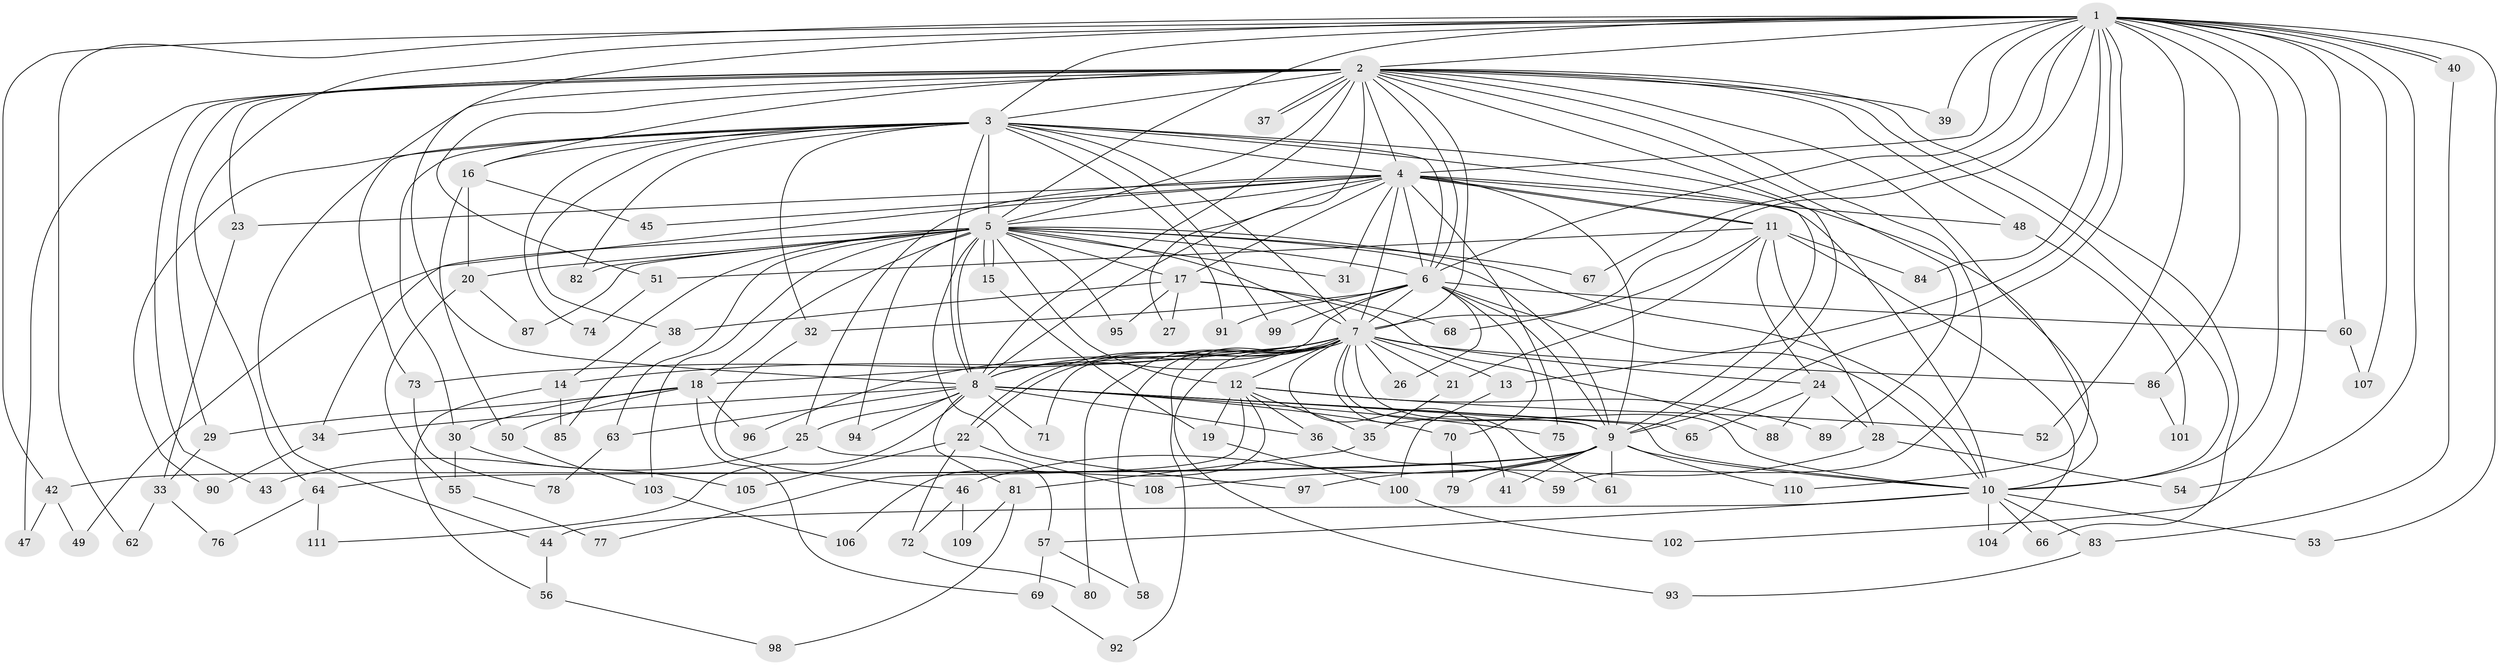 // coarse degree distribution, {15: 0.022222222222222223, 4: 0.3111111111111111, 5: 0.06666666666666667, 13: 0.022222222222222223, 12: 0.022222222222222223, 3: 0.28888888888888886, 19: 0.044444444444444446, 18: 0.044444444444444446, 9: 0.022222222222222223, 16: 0.044444444444444446, 6: 0.044444444444444446, 8: 0.022222222222222223, 2: 0.022222222222222223, 1: 0.022222222222222223}
// Generated by graph-tools (version 1.1) at 2025/36/03/04/25 23:36:22]
// undirected, 111 vertices, 247 edges
graph export_dot {
  node [color=gray90,style=filled];
  1;
  2;
  3;
  4;
  5;
  6;
  7;
  8;
  9;
  10;
  11;
  12;
  13;
  14;
  15;
  16;
  17;
  18;
  19;
  20;
  21;
  22;
  23;
  24;
  25;
  26;
  27;
  28;
  29;
  30;
  31;
  32;
  33;
  34;
  35;
  36;
  37;
  38;
  39;
  40;
  41;
  42;
  43;
  44;
  45;
  46;
  47;
  48;
  49;
  50;
  51;
  52;
  53;
  54;
  55;
  56;
  57;
  58;
  59;
  60;
  61;
  62;
  63;
  64;
  65;
  66;
  67;
  68;
  69;
  70;
  71;
  72;
  73;
  74;
  75;
  76;
  77;
  78;
  79;
  80;
  81;
  82;
  83;
  84;
  85;
  86;
  87;
  88;
  89;
  90;
  91;
  92;
  93;
  94;
  95;
  96;
  97;
  98;
  99;
  100;
  101;
  102;
  103;
  104;
  105;
  106;
  107;
  108;
  109;
  110;
  111;
  1 -- 2;
  1 -- 3;
  1 -- 4;
  1 -- 5;
  1 -- 6;
  1 -- 7;
  1 -- 8;
  1 -- 9;
  1 -- 10;
  1 -- 13;
  1 -- 39;
  1 -- 40;
  1 -- 40;
  1 -- 42;
  1 -- 52;
  1 -- 53;
  1 -- 54;
  1 -- 60;
  1 -- 62;
  1 -- 64;
  1 -- 67;
  1 -- 84;
  1 -- 86;
  1 -- 102;
  1 -- 107;
  2 -- 3;
  2 -- 4;
  2 -- 5;
  2 -- 6;
  2 -- 7;
  2 -- 8;
  2 -- 9;
  2 -- 10;
  2 -- 16;
  2 -- 23;
  2 -- 27;
  2 -- 29;
  2 -- 37;
  2 -- 37;
  2 -- 39;
  2 -- 43;
  2 -- 44;
  2 -- 47;
  2 -- 48;
  2 -- 51;
  2 -- 59;
  2 -- 66;
  2 -- 89;
  2 -- 110;
  3 -- 4;
  3 -- 5;
  3 -- 6;
  3 -- 7;
  3 -- 8;
  3 -- 9;
  3 -- 10;
  3 -- 16;
  3 -- 30;
  3 -- 32;
  3 -- 38;
  3 -- 73;
  3 -- 74;
  3 -- 82;
  3 -- 90;
  3 -- 91;
  3 -- 99;
  4 -- 5;
  4 -- 6;
  4 -- 7;
  4 -- 8;
  4 -- 9;
  4 -- 10;
  4 -- 11;
  4 -- 11;
  4 -- 17;
  4 -- 23;
  4 -- 25;
  4 -- 31;
  4 -- 34;
  4 -- 45;
  4 -- 48;
  4 -- 75;
  5 -- 6;
  5 -- 7;
  5 -- 8;
  5 -- 9;
  5 -- 10;
  5 -- 12;
  5 -- 14;
  5 -- 15;
  5 -- 15;
  5 -- 17;
  5 -- 18;
  5 -- 20;
  5 -- 31;
  5 -- 49;
  5 -- 63;
  5 -- 67;
  5 -- 82;
  5 -- 87;
  5 -- 94;
  5 -- 95;
  5 -- 97;
  5 -- 103;
  6 -- 7;
  6 -- 8;
  6 -- 9;
  6 -- 10;
  6 -- 26;
  6 -- 32;
  6 -- 60;
  6 -- 70;
  6 -- 91;
  6 -- 99;
  7 -- 8;
  7 -- 9;
  7 -- 10;
  7 -- 12;
  7 -- 13;
  7 -- 14;
  7 -- 18;
  7 -- 21;
  7 -- 22;
  7 -- 22;
  7 -- 24;
  7 -- 26;
  7 -- 41;
  7 -- 58;
  7 -- 61;
  7 -- 71;
  7 -- 73;
  7 -- 80;
  7 -- 86;
  7 -- 92;
  7 -- 93;
  7 -- 96;
  8 -- 9;
  8 -- 10;
  8 -- 25;
  8 -- 34;
  8 -- 36;
  8 -- 63;
  8 -- 65;
  8 -- 70;
  8 -- 71;
  8 -- 75;
  8 -- 81;
  8 -- 94;
  8 -- 111;
  9 -- 10;
  9 -- 41;
  9 -- 42;
  9 -- 46;
  9 -- 61;
  9 -- 64;
  9 -- 79;
  9 -- 108;
  9 -- 110;
  10 -- 44;
  10 -- 53;
  10 -- 57;
  10 -- 66;
  10 -- 83;
  10 -- 104;
  11 -- 21;
  11 -- 24;
  11 -- 28;
  11 -- 51;
  11 -- 68;
  11 -- 84;
  11 -- 104;
  12 -- 19;
  12 -- 35;
  12 -- 36;
  12 -- 52;
  12 -- 77;
  12 -- 89;
  12 -- 106;
  13 -- 100;
  14 -- 56;
  14 -- 85;
  15 -- 19;
  16 -- 20;
  16 -- 45;
  16 -- 50;
  17 -- 27;
  17 -- 38;
  17 -- 68;
  17 -- 88;
  17 -- 95;
  18 -- 29;
  18 -- 30;
  18 -- 50;
  18 -- 69;
  18 -- 96;
  19 -- 100;
  20 -- 55;
  20 -- 87;
  21 -- 35;
  22 -- 72;
  22 -- 105;
  22 -- 108;
  23 -- 33;
  24 -- 28;
  24 -- 65;
  24 -- 88;
  25 -- 43;
  25 -- 57;
  28 -- 54;
  28 -- 97;
  29 -- 33;
  30 -- 55;
  30 -- 105;
  32 -- 46;
  33 -- 62;
  33 -- 76;
  34 -- 90;
  35 -- 81;
  36 -- 59;
  38 -- 85;
  40 -- 83;
  42 -- 47;
  42 -- 49;
  44 -- 56;
  46 -- 72;
  46 -- 109;
  48 -- 101;
  50 -- 103;
  51 -- 74;
  55 -- 77;
  56 -- 98;
  57 -- 58;
  57 -- 69;
  60 -- 107;
  63 -- 78;
  64 -- 76;
  64 -- 111;
  69 -- 92;
  70 -- 79;
  72 -- 80;
  73 -- 78;
  81 -- 98;
  81 -- 109;
  83 -- 93;
  86 -- 101;
  100 -- 102;
  103 -- 106;
}
